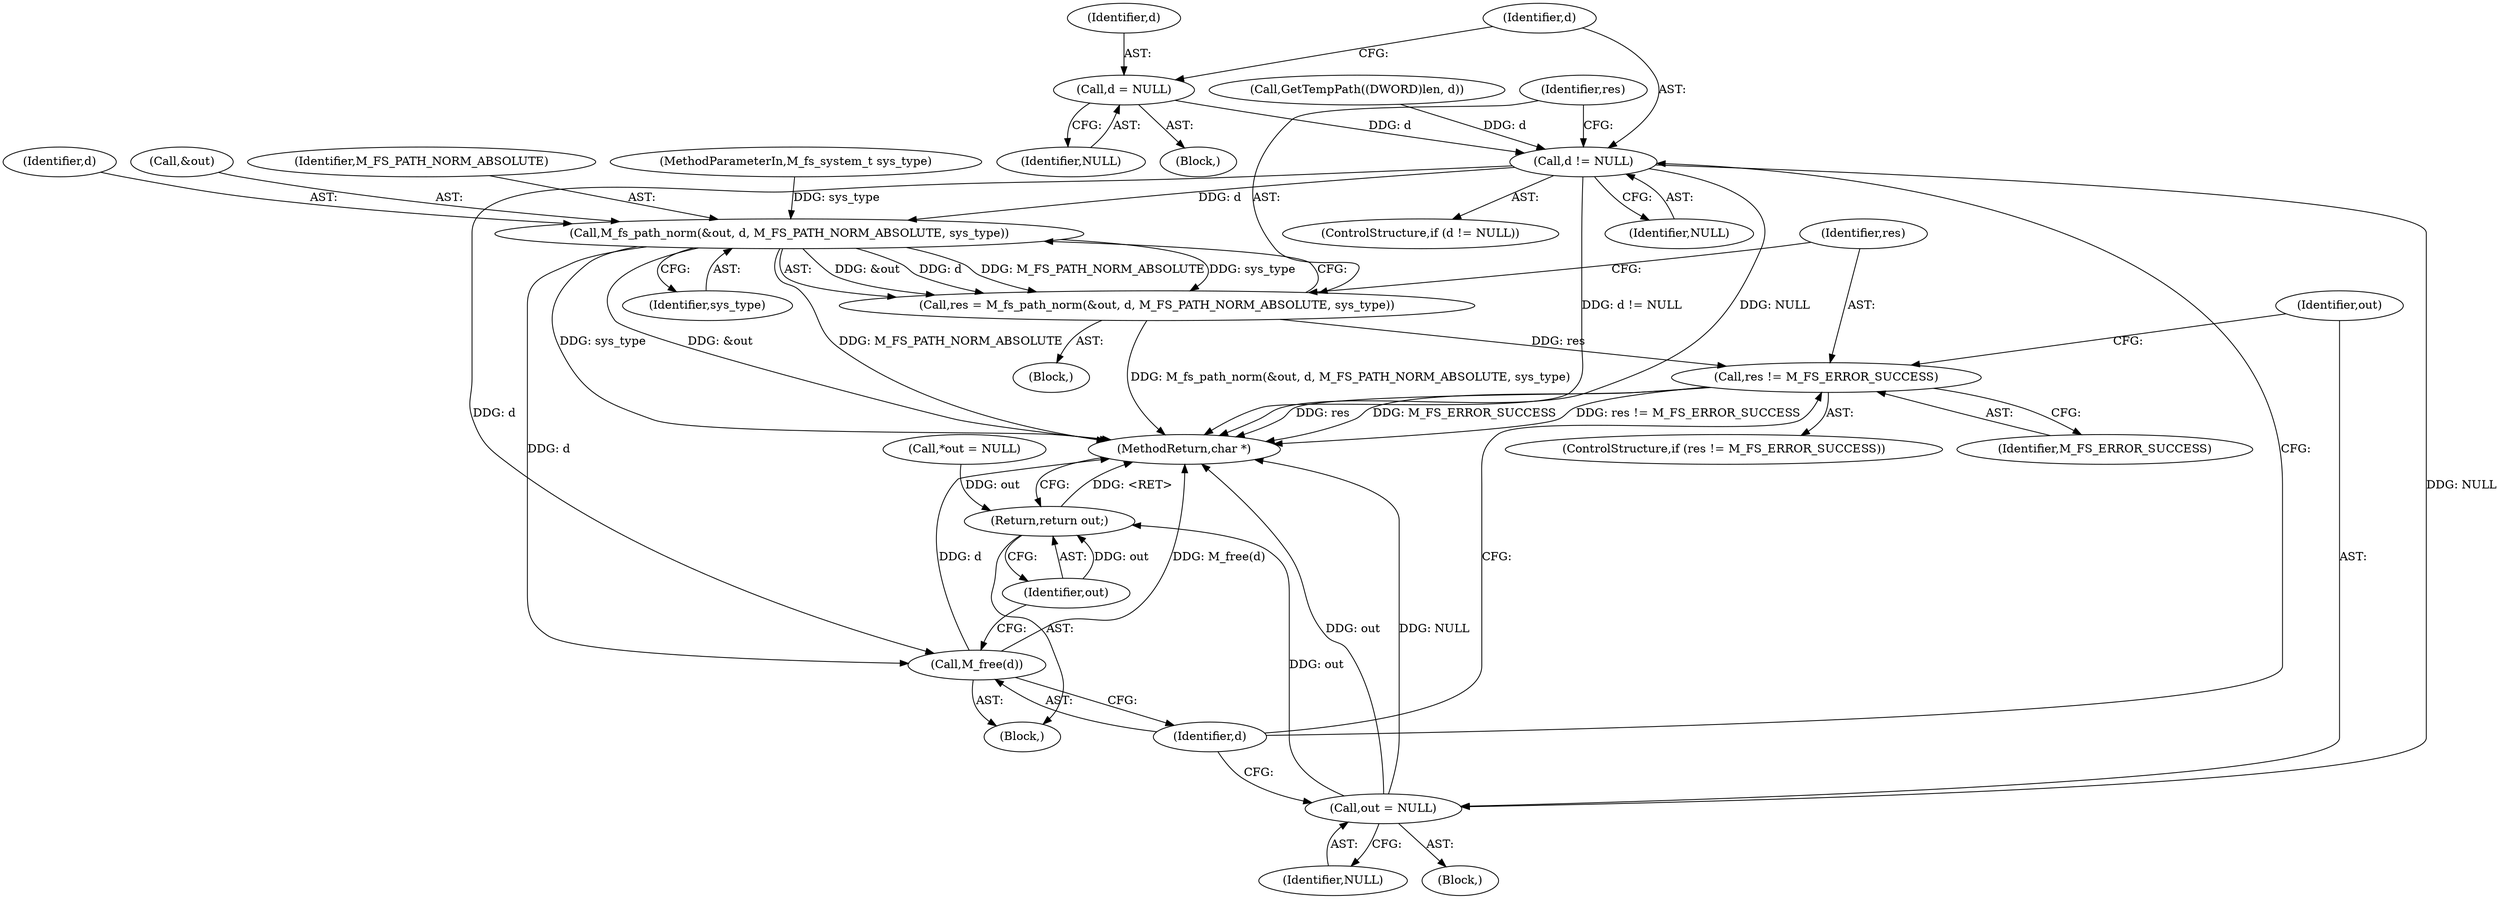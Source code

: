 digraph "0_mstdlib_db124b8f607dd0a40a9aef2d4d468fad433522a7_6@pointer" {
"1000138" [label="(Call,d = NULL)"];
"1000142" [label="(Call,d != NULL)"];
"1000148" [label="(Call,M_fs_path_norm(&out, d, M_FS_PATH_NORM_ABSOLUTE, sys_type))"];
"1000146" [label="(Call,res = M_fs_path_norm(&out, d, M_FS_PATH_NORM_ABSOLUTE, sys_type))"];
"1000155" [label="(Call,res != M_FS_ERROR_SUCCESS)"];
"1000162" [label="(Call,M_free(d))"];
"1000159" [label="(Call,out = NULL)"];
"1000164" [label="(Return,return out;)"];
"1000139" [label="(Identifier,d)"];
"1000166" [label="(MethodReturn,char *)"];
"1000151" [label="(Identifier,d)"];
"1000143" [label="(Identifier,d)"];
"1000155" [label="(Call,res != M_FS_ERROR_SUCCESS)"];
"1000157" [label="(Identifier,M_FS_ERROR_SUCCESS)"];
"1000141" [label="(ControlStructure,if (d != NULL))"];
"1000140" [label="(Identifier,NULL)"];
"1000165" [label="(Identifier,out)"];
"1000161" [label="(Identifier,NULL)"];
"1000142" [label="(Call,d != NULL)"];
"1000156" [label="(Identifier,res)"];
"1000164" [label="(Return,return out;)"];
"1000148" [label="(Call,M_fs_path_norm(&out, d, M_FS_PATH_NORM_ABSOLUTE, sys_type))"];
"1000138" [label="(Call,d = NULL)"];
"1000135" [label="(Block,)"];
"1000147" [label="(Identifier,res)"];
"1000160" [label="(Identifier,out)"];
"1000146" [label="(Call,res = M_fs_path_norm(&out, d, M_FS_PATH_NORM_ABSOLUTE, sys_type))"];
"1000129" [label="(Call,GetTempPath((DWORD)len, d))"];
"1000153" [label="(Identifier,sys_type)"];
"1000159" [label="(Call,out = NULL)"];
"1000162" [label="(Call,M_free(d))"];
"1000112" [label="(Call,*out = NULL)"];
"1000163" [label="(Identifier,d)"];
"1000106" [label="(Block,)"];
"1000149" [label="(Call,&out)"];
"1000154" [label="(ControlStructure,if (res != M_FS_ERROR_SUCCESS))"];
"1000152" [label="(Identifier,M_FS_PATH_NORM_ABSOLUTE)"];
"1000145" [label="(Block,)"];
"1000105" [label="(MethodParameterIn,M_fs_system_t sys_type)"];
"1000158" [label="(Block,)"];
"1000144" [label="(Identifier,NULL)"];
"1000138" -> "1000135"  [label="AST: "];
"1000138" -> "1000140"  [label="CFG: "];
"1000139" -> "1000138"  [label="AST: "];
"1000140" -> "1000138"  [label="AST: "];
"1000143" -> "1000138"  [label="CFG: "];
"1000138" -> "1000142"  [label="DDG: d"];
"1000142" -> "1000141"  [label="AST: "];
"1000142" -> "1000144"  [label="CFG: "];
"1000143" -> "1000142"  [label="AST: "];
"1000144" -> "1000142"  [label="AST: "];
"1000147" -> "1000142"  [label="CFG: "];
"1000163" -> "1000142"  [label="CFG: "];
"1000142" -> "1000166"  [label="DDG: d != NULL"];
"1000142" -> "1000166"  [label="DDG: NULL"];
"1000129" -> "1000142"  [label="DDG: d"];
"1000142" -> "1000148"  [label="DDG: d"];
"1000142" -> "1000159"  [label="DDG: NULL"];
"1000142" -> "1000162"  [label="DDG: d"];
"1000148" -> "1000146"  [label="AST: "];
"1000148" -> "1000153"  [label="CFG: "];
"1000149" -> "1000148"  [label="AST: "];
"1000151" -> "1000148"  [label="AST: "];
"1000152" -> "1000148"  [label="AST: "];
"1000153" -> "1000148"  [label="AST: "];
"1000146" -> "1000148"  [label="CFG: "];
"1000148" -> "1000166"  [label="DDG: M_FS_PATH_NORM_ABSOLUTE"];
"1000148" -> "1000166"  [label="DDG: sys_type"];
"1000148" -> "1000166"  [label="DDG: &out"];
"1000148" -> "1000146"  [label="DDG: &out"];
"1000148" -> "1000146"  [label="DDG: d"];
"1000148" -> "1000146"  [label="DDG: M_FS_PATH_NORM_ABSOLUTE"];
"1000148" -> "1000146"  [label="DDG: sys_type"];
"1000105" -> "1000148"  [label="DDG: sys_type"];
"1000148" -> "1000162"  [label="DDG: d"];
"1000146" -> "1000145"  [label="AST: "];
"1000147" -> "1000146"  [label="AST: "];
"1000156" -> "1000146"  [label="CFG: "];
"1000146" -> "1000166"  [label="DDG: M_fs_path_norm(&out, d, M_FS_PATH_NORM_ABSOLUTE, sys_type)"];
"1000146" -> "1000155"  [label="DDG: res"];
"1000155" -> "1000154"  [label="AST: "];
"1000155" -> "1000157"  [label="CFG: "];
"1000156" -> "1000155"  [label="AST: "];
"1000157" -> "1000155"  [label="AST: "];
"1000160" -> "1000155"  [label="CFG: "];
"1000163" -> "1000155"  [label="CFG: "];
"1000155" -> "1000166"  [label="DDG: M_FS_ERROR_SUCCESS"];
"1000155" -> "1000166"  [label="DDG: res != M_FS_ERROR_SUCCESS"];
"1000155" -> "1000166"  [label="DDG: res"];
"1000162" -> "1000106"  [label="AST: "];
"1000162" -> "1000163"  [label="CFG: "];
"1000163" -> "1000162"  [label="AST: "];
"1000165" -> "1000162"  [label="CFG: "];
"1000162" -> "1000166"  [label="DDG: d"];
"1000162" -> "1000166"  [label="DDG: M_free(d)"];
"1000159" -> "1000158"  [label="AST: "];
"1000159" -> "1000161"  [label="CFG: "];
"1000160" -> "1000159"  [label="AST: "];
"1000161" -> "1000159"  [label="AST: "];
"1000163" -> "1000159"  [label="CFG: "];
"1000159" -> "1000166"  [label="DDG: out"];
"1000159" -> "1000166"  [label="DDG: NULL"];
"1000159" -> "1000164"  [label="DDG: out"];
"1000164" -> "1000106"  [label="AST: "];
"1000164" -> "1000165"  [label="CFG: "];
"1000165" -> "1000164"  [label="AST: "];
"1000166" -> "1000164"  [label="CFG: "];
"1000164" -> "1000166"  [label="DDG: <RET>"];
"1000165" -> "1000164"  [label="DDG: out"];
"1000112" -> "1000164"  [label="DDG: out"];
}
